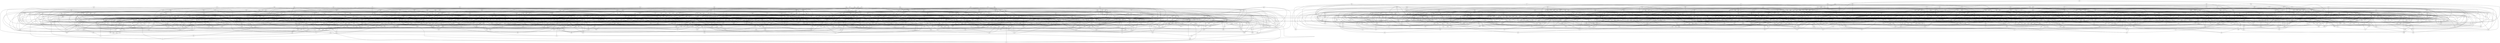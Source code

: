strict graph { 
  qbx -- vzd
  jrc -- qbx
  jzl -- qbx
  qbx -- vll
  jhk -- scv
  jhk -- xkp
  jhk -- mjn
  jgm -- tqb
  qjn -- tqb
  gff -- pmg
  fcn -- gff
  gff -- jpd
  gff -- qgc
  npq -- xgz
  npq -- sfv
  lhf -- npq
  szs -- vxs
  nzk -- thm
  bgr -- nzk
  hnp -- nzk
  bgt -- nzk
  ddl -- jpx
  ddl -- pjc
  fzj -- xvb
  thm -- xvb
  qfr -- xvb
  rfd -- xvb
  bbn -- fjq
  bbn -- kld
  bbn -- gmm
  bbn -- gjc
  qdt -- szn
  jzt -- tpl
  ncg -- tpl
  hrz -- jhb
  hrz -- ttm
  hrz -- mms
  hrz -- xpv
  jzg -- xxr
  vpd -- vqg
  skm -- vpd
  jrm -- vpd
  jbh -- nbn
  fkc -- nbn
  nbn -- vtc
  cxr -- hld
  nqr -- zdg
  phj -- zdg
  ldr -- snq
  ldr -- njr
  jvp -- ldr
  dcd -- ldr
  jrb -- ttf
  jch -- ttf
  ldt -- scq
  bgt -- ldt
  qhz -- zsv
  hrt -- pls
  lzj -- pls
  jzg -- pls
  dzp -- xbm
  srb -- xvv
  rnf -- srb
  mpg -- srb
  kxz -- srb
  pzm -- qvs
  qvs -- sth
  bxn -- jss
  ltp -- xft
  mkq -- xft
  jqs -- xft
  fds -- xft
  phh -- rgl
  phh -- vjp
  bpx -- phh
  hsz -- qxj
  hsz -- pht
  hsz -- nmc
  hsz -- ttn
  mqn -- xrs
  bqg -- mqn
  ddz -- mqn
  mqn -- vdn
  lzn -- xvv
  xcb -- xvv
  jfj -- pvl
  pfk -- skr
  skr -- zdg
  skr -- xff
  frd -- nlb
  nlb -- tvb
  nlb -- qmk
  nlb -- sfp
  bff -- sxz
  sxz -- xpx
  sxz -- vjp
  qkv -- sxz
  fbv -- tkz
  fct -- tkz
  tkz -- xhn
  fxj -- tkz
  nlc -- rmt
  dcs -- nlc
  nlc -- vbt
  bkq -- ttl
  psx -- ttl
  jdz -- rtr
  cpq -- jdz
  jdz -- rjk
  jdz -- qhf
  prr -- rkc
  msr -- rkc
  rkc -- zpg
  vqk -- xpd
  jhg -- rbt
  fgb -- txx
  qtr -- tqv
  fjq -- mfz
  bjj -- fjq
  fjq -- pkm
  lxx -- zxl
  lxx -- skr
  lxx -- mrb
  cch -- lxx
  kfz -- nrg
  nrg -- xmf
  dxn -- qgm
  jzt -- qgm
  qgm -- rrg
  thk -- xcr
  sqn -- thk
  thk -- ttm
  mbs -- thk
  hvk -- zfp
  bgr -- phz
  mmm -- phz
  hdp -- phz
  phz -- vnn
  jtt -- xvt
  jtt -- nln
  blq -- dqr
  blq -- nxv
  blq -- slg
  blq -- ckf
  mdn -- vxs
  brq -- mdn
  mdn -- qpb
  phz -- zmp
  lfr -- zmp
  ghv -- zmp
  cmf -- zmp
  zcm -- zmp
  ncr -- zmp
  mzb -- zmp
  qtr -- tzx
  fjh -- zbt
  fjh -- xxr
  fjh -- xpd
  fjh -- zkg
  fjh -- qxm
  rjn -- zkl
  rjn -- vth
  mhl -- rjn
  jrn -- xgz
  ckf -- jrn
  ckk -- llj
  llj -- shz
  llj -- ztr
  bmp -- dcs
  ddx -- dtf
  dtf -- ggm
  czv -- dtf
  dtf -- qck
  lmt -- ncn
  cnd -- ncn
  drq -- ncn
  ncn -- sqs
  dqp -- ncn
  thn -- zln
  fbv -- thn
  hmz -- thn
  thn -- vqc
  cbx -- jcl
  cbx -- vlz
  cbx -- xff
  cbx -- dgc
  bsv -- dtx
  dtx -- pzf
  ftn -- mvh
  ccj -- mvh
  mvh -- tqx
  dxj -- tdk
  jzg -- tdk
  nql -- qpm
  glq -- nql
  nql -- sdl
  dzp -- nql
  fgb -- jjp
  jjp -- zbj
  bhz -- jjp
  jjp -- kjn
  gdx -- gvk
  gdx -- hdp
  drq -- zvm
  drq -- jbt
  drq -- sxt
  drq -- tlg
  cdt -- njr
  cdt -- nxv
  jpr -- lgn
  jkc -- jpr
  fkv -- jpr
  tvj -- vrx
  cbq -- tvj
  fxj -- tvj
  lbx -- tvj
  nvt -- tvj
  drj -- nqr
  drj -- gqf
  drj -- tqs
  drj -- ngx
  cdv -- drj
  cht -- vfq
  cht -- zgd
  tvl -- zsq
  dps -- zsq
  zsq -- zxz
  gxm -- kfn
  bkj -- gxm
  bql -- gxm
  gxm -- kfm
  kjb -- rlm
  kjb -- slp
  jzl -- qbz
  vrr -- xph
  vrr -- xrj
  svz -- vrr
  mnt -- vrr
  bqn -- jlq
  jlq -- tbn
  vnv -- xqf
  bms -- vnv
  krc -- vnv
  tzx -- vnv
  kfr -- kvj
  fbl -- kfr
  kfr -- vkp
  bvc -- kfr
  cxb -- kvj
  cxb -- mrm
  cxb -- zln
  cxb -- fnz
  mfz -- mmm
  czb -- jqs
  czb -- lbx
  czb -- vxs
  dvs -- xmf
  bvc -- xmf
  tzj -- xmf
  kgh -- tbn
  kgh -- vxl
  bmk -- kgh
  bqn -- fmm
  fmm -- knp
  ktf -- nmf
  ktf -- vbs
  ktf -- rql
  kbb -- ktf
  dhc -- xls
  nmf -- tks
  tkf -- tks
  kfj -- tks
  qvs -- tks
  hjx -- mcv
  bdm -- mcv
  mcv -- qbr
  bsm -- xsj
  fll -- txk
  jbc -- txk
  cck -- lxf
  cck -- jtt
  cck -- dcg
  cck -- xlc
  cck -- ppc
  dps -- lzh
  tfg -- zjc
  nkq -- qjp
  qjp -- xtj
  btg -- qjp
  gqv -- qjp
  hlr -- qjp
  ktk -- qjp
  ftn -- pkm
  csh -- vkp
  qvz -- vkp
  pkk -- vkp
  ssr -- vkp
  vkp -- vqk
  bph -- slg
  hgj -- rqp
  hgj -- mvt
  cmj -- htv
  htv -- xrp
  bxn -- htv
  glp -- htv
  hnp -- vln
  sfm -- vln
  grr -- slp
  grr -- nnr
  grr -- vbh
  grr -- lnz
  grr -- zgx
  mjg -- mqf
  ddl -- hlr
  qtq -- sls
  ndh -- sls
  dpf -- nrj
  nrj -- qpm
  gnm -- hjx
  drl -- gnm
  jkh -- sbl
  dfd -- dxg
  dxg -- zqj
  dxg -- tqd
  crg -- dxg
  brd -- zkv
  xrs -- zkv
  mnq -- zkv
  jrn -- zkv
  mkz -- pzf
  pzf -- rqp
  nnz -- zvs
  nnz -- zst
  nnz -- sgl
  nnz -- zhr
  bsm -- nnz
  prd -- qhf
  jrt -- qhf
  qhf -- zzz
  dxm -- gxl
  dxm -- qbr
  fpd -- tgc
  nbs -- tgc
  cst -- stl
  qbz -- stl
  ptt -- stl
  pzm -- xlc
  cls -- zxv
  crf -- ftp
  crf -- ztp
  crf -- qml
  crf -- nxq
  crf -- rnl
  mgq -- tlc
  mgq -- vlh
  jjg -- mgq
  mgq -- vln
  mgq -- vtc
  gqn -- zbr
  gqn -- ttc
  gqn -- zdg
  gqn -- xln
  mkx -- ppk
  gdc -- ppk
  bdh -- ppk
  mvt -- qgc
  qgc -- rkd
  qgc -- thh
  hfl -- mhl
  fbc -- mhl
  bmf -- ttc
  qhx -- rvb
  qhx -- qkv
  fgx -- qhx
  jmq -- xqf
  dfb -- jkc
  dfb -- ttj
  dfb -- xtq
  hhv -- qdl
  hhv -- kkv
  gfn -- hhv
  lzh -- sbz
  drt -- sbz
  sbz -- spl
  kjn -- sbz
  sbz -- vqg
  bnd -- msc
  cdv -- ndh
  cdv -- zkg
  phm -- zmn
  kbg -- zmn
  xjj -- zmn
  fbl -- slh
  qdr -- tbq
  tbq -- tzx
  rhx -- tbq
  fdj -- tbg
  tbg -- vtc
  gdz -- rpx
  gdz -- vkb
  gdz -- jhs
  gdz -- lbq
  flk -- tks
  flk -- fps
  bmp -- njg
  lzj -- msn
  dpj -- sxh
  sxh -- zzj
  lnk -- sxh
  qfl -- sxh
  srf -- xnq
  fdb -- jrb
  fdb -- jrr
  fdb -- gmv
  fdb -- kfh
  nzz -- rsp
  gcx -- xjj
  dqx -- gcx
  gcx -- knt
  dhc -- mdp
  mdp -- ptf
  mdp -- xzc
  frk -- mdp
  qck -- tlc
  tlc -- vmr
  skm -- xqz
  dpd -- xqz
  fts -- phg
  phg -- tpv
  fjt -- phg
  mxf -- phg
  ftz -- sbm
  ftz -- gbt
  ftz -- qzx
  cch -- sjg
  bmf -- cch
  cch -- hjx
  drl -- qrv
  hcm -- qqc
  hcm -- jrm
  bbf -- sst
  lmm -- pcj
  lmm -- mhq
  bff -- rhk
  msp -- rhk
  nsx -- rhk
  dvl -- rhk
  lsn -- rhk
  mnb -- ptt
  gpv -- hpf
  gpv -- hmz
  ktn -- vqk
  ktn -- nqj
  kkj -- ktn
  fhn -- nfc
  lhq -- rbh
  cbl -- rbh
  rbh -- zlr
  mtl -- rbh
  kgc -- tzd
  drl -- rts
  rts -- vvc
  hdx -- rts
  cnx -- rts
  bkh -- cvb
  bkh -- mvn
  bkh -- tmm
  bkh -- mrb
  bkh -- vsh
  bkh -- krs
  fqv -- kkv
  dps -- vhp
  djf -- vhp
  snn -- vhp
  crv -- vhp
  kfl -- vhp
  frg -- nnj
  frg -- gfn
  rbt -- ssr
  lxc -- ssr
  phj -- ssr
  mdp -- rjq
  nxl -- rjq
  czt -- rjq
  rjq -- xvt
  cfp -- ngt
  ngt -- qml
  jmb -- jpm
  jpm -- rtm
  jpm -- sbh
  jpm -- knt
  dqx -- zfp
  dsc -- lgl
  hgj -- lgl
  nff -- qkr
  brq -- nff
  nff -- phl
  nff -- pfz
  dhl -- fkc
  msc -- xpv
  xpv -- zjc
  cqp -- jjr
  jjr -- spn
  jjr -- nsp
  jjr -- zdx
  flv -- jjr
  ltv -- sjc
  hxm -- ltv
  ltv -- mpz
  ltv -- rsp
  flb -- tgb
  knt -- tgb
  hmc -- tgb
  jzm -- szm
  ccl -- jzm
  sgs -- zbz
  bzn -- zbz
  fnz -- jnz
  fnz -- gmq
  cdt -- fnz
  flv -- kkz
  flv -- xss
  jzc -- pff
  jzc -- pdh
  jzc -- nkz
  jzc -- snl
  gqv -- jzc
  dpr -- mvf
  brv -- mvf
  flh -- mvf
  mkt -- mvf
  mvf -- mvn
  flj -- hmr
  flj -- pnk
  flj -- phb
  hvs -- mhm
  gqm -- hvs
  nnl -- zbt
  hzk -- zhf
  ksl -- zhf
  rgv -- vrq
  csm -- rgv
  qxq -- rgv
  gbs -- rgv
  rgv -- zds
  flv -- qmk
  qmk -- szl
  mfr -- qmk
  fvm -- qxt
  qxt -- rct
  fvl -- qxt
  qxt -- sfm
  lvz -- tsc
  szn -- tsc
  pkt -- xfh
  qtr -- zml
  kdc -- zml
  dmm -- zml
  mqf -- zml
  kgl -- mpj
  kgl -- xgl
  dbm -- kgl
  nmd -- tkc
  fvj -- tkc
  dkc -- pbc
  btt -- pbc
  pbc -- vhl
  fvr -- pkh
  fvr -- sls
  fvr -- hxz
  hdn -- jmp
  jmp -- qpb
  jmp -- tll
  jmp -- qsv
  mfl -- tzr
  ppk -- tzr
  hhb -- hrt
  hhb -- nmf
  hhb -- kjn
  hhb -- sgd
  ghv -- mrr
  jhn -- zlr
  rlc -- zlr
  bfl -- mms
  mms -- pkf
  qmh -- xss
  mjn -- xss
  gpt -- vkb
  cjx -- gpt
  jbc -- kcq
  flh -- kcq
  qkv -- sbm
  dtp -- mrx
  dtp -- jhg
  dtp -- qhk
  dtp -- sxc
  rdb -- xzf
  lkq -- pnr
  cmd -- pnr
  jcx -- pnr
  gvh -- pnr
  mrt -- xdn
  hlr -- lnc
  lnc -- mnb
  lnc -- zsl
  blq -- hkj
  hkj -- qfr
  fqd -- hkj
  lsc -- mrx
  shz -- zgd
  rll -- shz
  shz -- vnn
  xmh -- xrt
  gdk -- xmh
  sbm -- xmh
  kgl -- xmh
  chn -- xmh
  ddz -- rdp
  nvt -- rdp
  kgk -- rdp
  rdp -- tpp
  msp -- rtv
  flj -- rtv
  fjh -- rtv
  pzb -- rtv
  khc -- mrr
  khc -- rvb
  khc -- mfb
  bcd -- ttp
  bcd -- jrl
  bcd -- mkz
  bcd -- lqz
  cmj -- zjj
  cmj -- vbs
  qhp -- xqq
  sjc -- ztr
  pkf -- tdq
  hpc -- xbm
  hpc -- rgj
  nkq -- nxk
  fhn -- nxk
  dqc -- nxk
  ltx -- nxk
  nxk -- rpx
  krx -- sht
  rvt -- sht
  jrr -- sht
  lvz -- sht
  ppf -- pxm
  ppf -- tbg
  fvj -- ppf
  kss -- ppf
  ftd -- mmd
  ndk -- txz
  dgt -- ndk
  ndk -- sjs
  glp -- ttv
  glp -- hrt
  ghr -- glp
  vbd -- xhn
  bbb -- xhn
  vjj -- xhn
  khf -- kzc
  fdj -- kzc
  bvm -- kzc
  gbt -- kzc
  gpb -- lcd
  gpb -- thh
  gpb -- sxf
  ndp -- xnn
  ndp -- szs
  ndp -- ptt
  qds -- tln
  qds -- qtz
  qds -- trg
  qds -- rrg
  jrt -- jzh
  jzh -- msn
  bxn -- jzh
  jzh -- zts
  rqm -- xzb
  rkd -- xzb
  tqx -- xzb
  jnx -- xzb
  lvt -- qcg
  bbf -- lvt
  jcx -- lvt
  lvt -- mnb
  ccj -- xpx
  fzj -- xpx
  nlg -- qch
  kxn -- nlg
  nlg -- thq
  bnc -- nlg
  hkk -- tjv
  kkm -- tjv
  tjv -- vds
  lvs -- tjv
  hsn -- vrl
  sgs -- vrl
  bmx -- qhg
  bmx -- ptz
  hjv -- mrt
  dqp -- gkh
  dqp -- lqt
  qkt -- xsk
  qkt -- xtj
  jbh -- qkt
  qkt -- zsm
  qkt -- xvv
  hcm -- pbq
  pbq -- xkp
  pbq -- zrg
  pbq -- pfk
  dch -- plm
  plm -- zxl
  mrx -- plm
  bdm -- lsc
  bdm -- zbt
  cjq -- rkm
  mfr -- ndh
  fzt -- ndh
  gpd -- ndh
  pkt -- zhk
  bsc -- zhk
  blh -- zln
  lkg -- nvb
  lkg -- sbh
  fzt -- lkg
  jpr -- lkg
  nxl -- rnz
  hsj -- nxl
  nxl -- tfm
  qbv -- vhl
  qbv -- zdt
  mfl -- mxg
  fds -- sdl
  sdl -- vdn
  dqv -- sdl
  lfs -- qlg
  lfs -- vkb
  lfs -- pvl
  prb -- sxt
  nrx -- prb
  jbd -- xtc
  lmm -- xtc
  czz -- kdx
  qlb -- xnn
  qlb -- zxv
  qlb -- vbt
  jgg -- qlb
  ppg -- zgc
  krs -- ppg
  ppg -- zbt
  bzp -- zgg
  bzp -- crd
  bzp -- ptn
  bzp -- qbx
  pkt -- xhx
  gfm -- xhx
  vbb -- xhx
  rsq -- xhx
  phj -- zbj
  kzl -- zbj
  pfk -- zbj
  pmh -- zbj
  plm -- zbj
  qck -- zhr
  cmd -- gmp
  kxt -- pzm
  ghj -- hhx
  bqn -- cvt
  gdd -- pcj
  gdd -- kpx
  gdd -- kxh
  ddz -- tsx
  bfj -- tsx
  kvj -- tsx
  lmt -- tsx
  krs -- tbk
  ggs -- hjv
  ggs -- spn
  ggs -- ltz
  ggs -- sth
  pzs -- xrr
  qvz -- xrr
  qhp -- xrr
  dcj -- xrr
  krc -- snc
  pxm -- vbt
  pxm -- xlx
  hsn -- tts
  hsn -- nvj
  nvj -- tks
  mgg -- tnq
  tnq -- xpp
  nxl -- tnq
  dxk -- gxl
  bsm -- hdl
  hdl -- pzp
  hdl -- ltx
  hdl -- nnr
  tfm -- xkm
  bbc -- xkm
  phb -- xkm
  pzb -- xkm
  gcx -- hkk
  gfm -- hkk
  bxm -- hkk
  cbx -- hkk
  dxn -- hkk
  fbr -- njr
  cxr -- jxk
  jxk -- ktz
  jxk -- nrc
  dkp -- jxk
  hht -- jxk
  jxk -- kfz
  jrl -- nlr
  jrl -- rpx
  bkq -- jrl
  btg -- jrl
  kjd -- kjv
  kjv -- pls
  flk -- kjv
  hsb -- kjv
  bjj -- xrs
  bjj -- vnn
  bjj -- gsr
  mrt -- tfr
  cbq -- npm
  bsv -- gjf
  gjf -- qvn
  gjf -- zhx
  gjf -- vjj
  kjn -- tzr
  gqm -- vlx
  fbc -- gqm
  fxt -- vhl
  ssl -- vbs
  lts -- ssl
  ssl -- xls
  ssl -- zdg
  qck -- xsl
  slh -- xsl
  dlq -- jbd
  dlq -- qnn
  dlq -- vbn
  btk -- dlq
  qxr -- xnq
  gcx -- qxr
  qxr -- xdn
  qxr -- svd
  hhm -- hjk
  hjk -- tvb
  sdf -- xrp
  xcr -- xrp
  jxt -- xrp
  pbv -- xvg
  sgs -- xvg
  vnf -- xvg
  ttr -- xvg
  phj -- xvg
  fgj -- qjb
  fgj -- kbb
  fgj -- ktn
  fgj -- zjc
  gnn -- vzd
  gnn -- tnt
  gnn -- qbz
  fcl -- pdt
  pdt -- tnt
  mfz -- pdt
  dgs -- pdt
  pdt -- ztq
  bzz -- pdt
  jgx -- pdt
  kfx -- psx
  gkl -- rxg
  jbd -- rxg
  dqx -- rxg
  cqq -- lmm
  cqq -- xff
  cqq -- lvs
  chs -- qnn
  qnn -- zgc
  qnr -- zts
  hvk -- zts
  zdp -- zts
  kzs -- plv
  kfx -- plv
  plv -- qmf
  plv -- qvn
  plv -- xgl
  plv -- sbl
  brz -- hkb
  hkb -- xbm
  hkb -- qsv
  kvf -- nmd
  htr -- nmd
  fzj -- nmd
  mdk -- rpp
  kmf -- rpp
  mmd -- rpp
  bfj -- rpp
  ngs -- vml
  fqv -- vml
  kph -- vml
  hls -- plj
  hls -- rrc
  ddx -- tqx
  qdt -- vnp
  mqf -- vnp
  knp -- vnp
  mln -- ztr
  jzg -- xtb
  dkh -- gcz
  dcg -- dkh
  nqj -- sdn
  prr -- sdn
  jzm -- pmp
  pmp -- txz
  fhn -- pmp
  dtf -- pmp
  pmp -- sxf
  pmp -- scq
  fzj -- kmm
  kmm -- zhx
  dvs -- kmm
  fnt -- nzh
  ldr -- ncd
  khf -- ncd
  fqd -- ncd
  ncd -- qlg
  ncd -- nvt
  cmb -- qvx
  qvx -- vbd
  pll -- qvx
  grz -- qvx
  jhs -- qvx
  ntj -- qvx
  cxr -- lzn
  jgt -- lzn
  pht -- qkv
  bzv -- pht
  frk -- zqd
  sgs -- zqd
  xjj -- zqd
  gdd -- zqd
  gpq -- ngd
  ghd -- ngd
  ngd -- zmx
  ndk -- ngd
  gbs -- ltz
  gbs -- tfg
  gbs -- phc
  gbs -- tvl
  shc -- zfs
  mhq -- zfs
  ptz -- zfs
  hrs -- zfs
  kxt -- zfs
  dbh -- qmn
  klt -- qmn
  qmn -- tvz
  gmv -- sdn
  gcz -- gmv
  bxc -- rxz
  bxc -- nrl
  bxc -- qbk
  bxc -- nvj
  dlf -- jjg
  bjc -- gpr
  gpr -- zst
  bbb -- rqf
  jpn -- zxz
  psx -- rqz
  rqz -- vkb
  rqz -- sst
  qcl -- rqz
  lrh -- rqz
  hnn -- ltx
  fjs -- ltx
  jpd -- ltx
  lhl -- vqc
  ddx -- lhl
  gvk -- lhl
  lhl -- nlc
  xcb -- znd
  hmh -- qhr
  qbk -- qdt
  hmh -- qbk
  glp -- qbk
  lsc -- qbk
  bhl -- rqp
  bhl -- kdx
  bhl -- fzx
  rlk -- zmk
  jfj -- zmk
  msr -- mxl
  lxc -- msr
  hns -- msr
  msr -- nnl
  dgc -- mtl
  mtl -- xqf
  fzr -- qxq
  fzr -- xdg
  fzr -- lxf
  blv -- ccn
  ccn -- fhs
  ccn -- hht
  hnz -- xth
  kph -- xth
  mbj -- xth
  mvb -- xth
  lvz -- xsx
  bjs -- tqv
  bjs -- xfh
  bjs -- vmx
  bjs -- qkk
  grf -- qmf
  cnd -- grf
  fct -- grf
  bxg -- zdp
  mbg -- zdp
  ltz -- zdp
  mhm -- vtc
  gjc -- rnf
  fkt -- vln
  fkt -- sdx
  fkt -- nvt
  fkt -- qvx
  ncg -- pzb
  fjg -- jvj
  jvj -- tvb
  bpv -- dch
  bpv -- prd
  bpv -- xkp
  bpv -- kfj
  bpv -- qgz
  rvj -- vhr
  rvj -- znd
  fbl -- rvj
  rvj -- tcf
  kfh -- sth
  sth -- ttr
  cbn -- ccg
  ccg -- npm
  ccg -- zxv
  trd -- xsl
  qmf -- trd
  pvl -- trd
  jkh -- trd
  qxj -- vlx
  pzf -- qxj
  pkm -- qxj
  bgj -- zxj
  rjk -- zxj
  fmm -- zxj
  ksl -- zxj
  rnz -- vgn
  jzk -- rnz
  rnz -- szl
  bhz -- tbn
  bhz -- fvz
  bhz -- qcf
  ghr -- ltz
  ghr -- jtf
  dvz -- ghr
  fvm -- rkd
  msk -- pkf
  mnl -- msk
  cnn -- msk
  qch -- trg
  qmf -- zvm
  xqd -- zvm
  tkc -- zsm
  vjp -- zsm
  qpb -- zsm
  hjk -- nxq
  mjn -- nxq
  nxq -- xss
  jzk -- nxq
  tpg -- zbk
  dcd -- khf
  dcd -- pht
  dcd -- tnt
  gdv -- hmc
  hmc -- qln
  hmc -- tsp
  hmc -- qqc
  hfc -- qdr
  crd -- zjx
  klm -- zjx
  crx -- gtt
  crx -- xzb
  crx -- rrc
  qnj -- vth
  tbl -- ttf
  lsc -- tbl
  gtc -- tbl
  flk -- tbl
  bgj -- fll
  bph -- nxv
  cnd -- nxv
  czz -- hht
  jch -- mnl
  qtq -- tln
  qtq -- xls
  jjg -- nmc
  nmc -- plj
  fft -- gjg
  fft -- mtx
  crx -- fft
  fft -- xrj
  fft -- gbl
  fft -- vdx
  fft -- gpr
  khc -- xxg
  qzx -- xxg
  dbm -- xxg
  tvn -- xxg
  crv -- thd
  thd -- zbr
  rtm -- thd
  lnc -- ttn
  cmf -- ttn
  rsp -- ttn
  vdz -- zsg
  rxg -- zsg
  jss -- zsg
  bmx -- zsg
  lqs -- zsg
  bqn -- zsg
  dpr -- rqr
  jcl -- rqr
  pls -- rqr
  rqr -- vmx
  ghf -- mjx
  ghf -- jtf
  ghf -- zbk
  pdh -- xfj
  pdh -- qpb
  pdh -- sbm
  hpf -- kgd
  blh -- hpf
  hpf -- mnb
  lfn -- nsb
  nsb -- zzz
  nsb -- zhm
  tfj -- tlz
  cjc -- ffr
  cjc -- zhm
  cjc -- xhj
  cjc -- xjs
  cjc -- fkl
  fxt -- mjz
  mjz -- mrb
  jkf -- mjz
  mjz -- nqt
  fhs -- sdx
  fhs -- lnl
  fts -- zhx
  pcj -- xqq
  mjx -- xqq
  bhr -- vzj
  bsm -- vzj
  dff -- vzj
  lld -- slh
  lld -- mmm
  bmx -- cgl
  cgl -- sls
  cgl -- fjh
  cgl -- pxg
  bjc -- lqb
  bck -- lqb
  dcf -- lqb
  kfz -- lqb
  dgk -- ksh
  ksh -- lqt
  hgk -- ttl
  brd -- hgk
  hgk -- rgl
  bkq -- hgk
  htr -- vzd
  htr -- znd
  hvk -- ltr
  ltr -- mtl
  djk -- ltr
  lvs -- zjc
  mxf -- vzd
  mfg -- tpv
  qbq -- tpv
  cjx -- qzx
  qzx -- tpv
  nhz -- rrg
  bdb -- tzj
  bdb -- gvp
  bdb -- jpx
  bdb -- xqr
  nrc -- nsk
  nsk -- nvt
  nlr -- nsk
  jrt -- shc
  hnt -- jrt
  dln -- pvc
  dln -- tln
  dln -- zlv
  hgm -- xnp
  hgm -- jzl
  hgm -- svb
  dmz -- mnq
  cdk -- dmz
  gfr -- gzt
  gzt -- zjf
  bvs -- gzt
  bgj -- lqd
  gkl -- lqd
  lqd -- mtt
  hng -- lqd
  hdx -- zdt
  ckr -- hdx
  pzs -- vxl
  pzs -- vpd
  jxt -- pzs
  sks -- tqb
  sks -- vbh
  chf -- sks
  rbt -- vkg
  rbt -- sjg
  sfv -- tll
  nsk -- tll
  skm -- txt
  txt -- xzc
  dvz -- txt
  mjx -- txt
  ccl -- fdj
  hnp -- qsp
  qsp -- vzd
  qsp -- sxt
  xtb -- zqf
  vnf -- zqf
  zlr -- zqf
  mkm -- zqf
  dcg -- zqf
  lnk -- lpn
  lnk -- zbk
  bnm -- gnn
  bnm -- jnr
  bnm -- xgt
  bnm -- xsk
  bnm -- phh
  pmd -- zgg
  hct -- zgg
  dxx -- mmm
  dsc -- rmt
  dsc -- xnp
  hhz -- sdn
  hhz -- srf
  hhz -- jss
  hhz -- nvb
  fmh -- jhf
  fmh -- glz
  fmh -- hls
  bfj -- fmh
  fll -- zzz
  txk -- zzz
  zjc -- zzz
  zxl -- zzz
  cll -- szd
  cll -- nxv
  cll -- zvd
  jhb -- kfh
  vgn -- zkz
  hcq -- sjg
  hcq -- jhb
  gnm -- hcq
  ctp -- hcq
  hcq -- xtc
  ftd -- zrq
  ttp -- zrq
  qhz -- zrq
  qdk -- sxc
  glz -- rqf
  prb -- rqf
  qxq -- tmq
  qbp -- qxq
  jqr -- vhr
  tfv -- vhr
  vhr -- xqj
  fgb -- fkv
  jdl -- xvj
  nxh -- xvj
  hbh -- xvj
  llj -- xvj
  lhb -- xmr
  lhb -- tmq
  lhb -- ncf
  lfn -- lhb
  lhq -- sth
  lhq -- qjb
  glx -- zsq
  ghf -- glx
  glx -- hhm
  hbh -- ztr
  qkk -- szn
  cmb -- gbl
  jgg -- sxf
  jgg -- jhf
  fzx -- jgg
  bbf -- dqm
  dqm -- tzq
  dqm -- pll
  dqm -- skg
  dqm -- npq
  bvs -- qln
  hcb -- ncf
  ncf -- xpv
  ncf -- nsp
  ncf -- txx
  thq -- xjm
  npc -- xjm
  ggv -- xjm
  trf -- xjm
  mrj -- xjj
  mrj -- qfl
  czt -- mrj
  mrj -- thd
  dqp -- qpg
  qpg -- zvd
  fvj -- qpg
  qpg -- szm
  dbh -- qpg
  htm -- tvb
  klz -- zhx
  klz -- npm
  klz -- thr
  djk -- vkg
  pmh -- vkg
  ctl -- xhn
  ctl -- dcf
  gnx -- zmt
  zkg -- zmt
  dvz -- zmt
  dbb -- zmt
  bhd -- vds
  bhd -- bnn
  bhd -- ztp
  bhd -- xls
  mkz -- vdn
  dln -- xmc
  kkz -- xmc
  pqc -- xmc
  thq -- xmc
  xkp -- xmc
  kph -- tfp
  fcx -- tfp
  bnn -- tfp
  dcj -- tqt
  dcj -- lmm
  bfp -- zdx
  bfp -- kkj
  bfp -- kkz
  jpn -- txx
  brd -- zjm
  klz -- zjm
  kgk -- zjm
  jcb -- phl
  bll -- jcb
  jcb -- ttn
  jcb -- xcb
  cbr -- psz
  psz -- zlv
  cvb -- psz
  rlc -- zhm
  qhr -- rlc
  ljx -- qgc
  ljx -- xzp
  ljx -- pff
  ckf -- ljx
  sfv -- vlx
  hbh -- nrx
  bgt -- qsv
  tdb -- xmj
  xlx -- xmj
  fjg -- vmx
  mdn -- vqv
  nhm -- vqv
  gfp -- vqv
  qpm -- vqv
  bsc -- xvt
  fcx -- xvt
  kxh -- xvt
  nqr -- tbn
  mkm -- mrx
  hzk -- mkm
  mkm -- nmf
  fqd -- lqz
  bkj -- ncg
  bkj -- zdt
  kgd -- xgz
  hqr -- xsp
  hgj -- hqr
  hqr -- scq
  gvp -- hqr
  jrc -- prq
  hkj -- prq
  kdx -- prq
  jzc -- prq
  mvb -- qvh
  phb -- qvh
  jbd -- qvh
  bnn -- shc
  bnn -- ckr
  bnn -- szx
  xpd -- zjc
  czt -- xkp
  qml -- tbk
  vbd -- zsv
  bbc -- hzk
  bbc -- ksp
  bbc -- jrm
  gbl -- rqn
  ncz -- rqn
  rqn -- txq
  kjb -- rqn
  gdc -- tdq
  gdc -- qbv
  btt -- gbv
  gbv -- jtf
  bnd -- gbv
  gbv -- mvb
  gbv -- nhz
  vkc -- zqm
  dxm -- vkc
  bmk -- vkc
  ngs -- vkc
  ptt -- sjs
  njg -- sjs
  pjx -- sjs
  nzz -- sst
  brz -- nzz
  mhm -- ppr
  ppr -- zsv
  hdp -- jgt
  bnc -- cvt
  ctb -- kll
  bhl -- ctb
  ctb -- dmb
  ctb -- dlf
  lpn -- qdk
  dcs -- nms
  dff -- nms
  nms -- sdj
  fhs -- nkz
  kgd -- nkz
  cnn -- szx
  qhp -- szx
  szx -- tmm
  dss -- ztp
  dss -- ttm
  dss -- hvk
  czm -- fxm
  czm -- hsb
  czm -- xvt
  czm -- zrx
  czm -- hns
  drt -- qhr
  csm -- drt
  fvl -- hhx
  fvl -- xvv
  fvl -- zjr
  fnt -- fvl
  fvl -- knr
  kjd -- zkz
  fqv -- kjd
  kjd -- pkt
  cfp -- kjd
  plj -- tkx
  ggt -- gzb
  dpf -- gzb
  gzb -- sxf
  dbh -- gzb
  msc -- rjk
  qkk -- rjk
  rjk -- rvt
  jnr -- ztb
  ghj -- jnr
  dpr -- pqg
  fjg -- pqg
  hcm -- lhj
  hjv -- lhj
  lhj -- vds
  lhj -- qxm
  lhj -- xnq
  lhj -- vkc
  lqp -- tcz
  lqp -- xkm
  dln -- lqp
  lqp -- qdk
  lqp -- zbz
  lqp -- qmh
  gfp -- zvs
  sfm -- zvs
  fxj -- rbj
  dkh -- gfm
  gfm -- kfl
  kkm -- tfg
  kkm -- sdf
  cnh -- thr
  cnh -- htr
  cnh -- fjs
  cnh -- fjt
  dzr -- tpc
  tpc -- zmp
  tpc -- ttn
  fbr -- tpc
  tpc -- tzd
  dsz -- ssf
  dhc -- dsz
  qhx -- rck
  hxm -- rck
  hbr -- rck
  kbr -- rck
  bqp -- qkc
  bqp -- spc
  bqp -- tkx
  dxx -- gjg
  gjg -- qcl
  jgt -- lnl
  lnl -- mpz
  lnl -- rfd
  fxj -- lxj
  lxj -- vsg
  lxj -- phz
  ktz -- mlj
  gjf -- mlj
  kdp -- mlj
  lbg -- nqj
  lbg -- mrj
  lbg -- xpd
  frk -- lbg
  dlf -- xlt
  gfq -- xlt
  cll -- xlt
  qjp -- xlt
  kxp -- mkq
  mkq -- rnf
  ntj -- xtj
  plg -- tkc
  pcn -- plg
  gzk -- plg
  plg -- sdx
  lvz -- tjs
  dln -- tjs
  kgh -- tjs
  tjs -- vdf
  pkh -- xmr
  pkh -- pxd
  mhl -- mvx
  gpv -- mvx
  bcd -- mvx
  mvx -- rpl
  bjj -- mzg
  mzg -- qvn
  mzg -- rkd
  mzg -- sbl
  mzg -- xkj
  cbq -- mzg
  kss -- pll
  bpx -- kss
  kss -- phz
  kss -- ngh
  jkf -- ptf
  lqc -- ptf
  lvs -- ptf
  fmm -- jns
  jns -- knp
  ffd -- nkq
  ffd -- xsp
  ffd -- gfq
  gdx -- kdp
  jpn -- nnj
  dpd -- jlz
  hxs -- jlz
  jlz -- tbn
  fvm -- mfb
  qcf -- xjl
  pmh -- qcf
  qcf -- qjb
  kld -- lld
  jbt -- kld
  kld -- stl
  krt -- vdz
  fjg -- krt
  krt -- xtq
  krt -- txl
  ldm -- phm
  ddk -- lfn
  clv -- ddk
  ddk -- kfn
  ddk -- tpg
  gbt -- vlh
  gpr -- vlh
  szm -- vlh
  chv -- vlh
  rqm -- vlh
  vlh -- znj
  bff -- mrm
  bff -- thh
  bff -- fbc
  dxn -- sds
  dxn -- htm
  kcq -- ttm
  pfz -- zjx
  crd -- pfz
  gmm -- pfz
  vnn -- xgz
  sxf -- xsj
  xkb -- zrx
  trg -- xkb
  bgd -- fkk
  fkk -- kkv
  fkk -- nsp
  fmm -- sfp
  nhf -- sfp
  qjn -- sbl
  mdm -- xgt
  fmn -- xgt
  hkq -- hsn
  hkq -- pqc
  hkq -- kfl
  nxh -- zqj
  bgj -- qng
  tts -- zfp
  tts -- vkg
  pfk -- tts
  ckk -- mns
  ckk -- rct
  ckk -- jhf
  bkq -- jzs
  jzs -- tzd
  jzs -- svb
  jzs -- xcp
  mvt -- nbs
  jgm -- nbs
  rmf -- zjr
  rmf -- zcm
  lgl -- rmf
  rmf -- sbl
  rmf -- vqv
  vdf -- zkz
  jmq -- vdf
  dzj -- mvn
  bnc -- mvn
  mvn -- zxz
  mnk -- pkf
  mnk -- snc
  kdc -- mnk
  gsr -- ltp
  ltp -- ngh
  ltp -- qrj
  lld -- ltp
  ltp -- tnh
  ltp -- zvd
  gjv -- vlx
  gjv -- vng
  cst -- gjv
  gjv -- vrt
  jxr -- mdk
  mdk -- pxm
  btk -- zkz
  btk -- sls
  mkt -- tgz
  hgs -- tgz
  tgz -- zzz
  glb -- tgz
  njg -- sfk
  rlm -- sfk
  bhr -- vsg
  nxh -- vsg
  kxz -- ztq
  btg -- kxz
  mln -- qpb
  llt -- rbj
  llt -- xzp
  llt -- njg
  dqr -- llt
  ktk -- nlc
  bsv -- ktk
  cxd -- pvc
  cxd -- fll
  cxd -- zkz
  ddx -- zfc
  njr -- zfc
  lsx -- pzb
  lsx -- ttr
  bbc -- lsx
  hhv -- lsx
  qbq -- rrz
  jcp -- rrz
  psj -- rrz
  fcl -- rrz
  bjx -- rrz
  ccj -- rvg
  nrj -- rvg
  lcj -- rvg
  fcn -- fmn
  bck -- fcn
  dzp -- fcn
  fcn -- zxv
  fcn -- kmf
  dvl -- krx
  dvl -- vrs
  bzs -- dvl
  qcl -- xtj
  nmc -- xht
  cls -- xht
  fkc -- xht
  kkj -- tkf
  zrg -- zrx
  tsc -- zrx
  rvt -- zrg
  nmj -- xpb
  nmj -- zjr
  ggt -- nmj
  csb -- gpt
  csb -- fqd
  bbb -- csb
  csb -- pmg
  csb -- fcl
  csb -- fvj
  fds -- mxx
  mxx -- tfv
  mxx -- tlz
  hdp -- mxx
  nfc -- xfj
  mrn -- xfj
  pvl -- xfj
  mgb -- zfp
  bdz -- mgb
  mgb -- mnl
  frd -- mgb
  mgb -- rdb
  bxp -- phm
  bxp -- rtm
  bxp -- qdl
  cjq -- dmm
  dmm -- spn
  vhl -- zqm
  vrj -- zqm
  gvh -- psj
  hxk -- lgn
  hxk -- nvj
  hxk -- vbb
  hxk -- jpn
  hxk -- jbc
  bsc -- htm
  krd -- slp
  bsv -- krd
  krd -- mpj
  krd -- tnh
  jzk -- ncg
  cvg -- rbj
  cvg -- vzj
  cvg -- fgx
  cvg -- ndp
  hng -- lfz
  slp -- zln
  ctq -- jlg
  ctq -- dpz
  ctq -- tqv
  gmj -- nmd
  dzr -- gmj
  gmj -- qnj
  gmj -- qrj
  gmj -- rnq
  gmj -- jzm
  hct -- mkz
  rhx -- xzc
  rhx -- snn
  rhx -- rkm
  rgj -- vth
  rgj -- slh
  qdp -- xpb
  rlm -- tsz
  gmp -- tsz
  tsz -- zst
  qsd -- tsz
  pcn -- tsz
  gvp -- thm
  dgk -- gvp
  dhf -- qbz
  dhf -- dsc
  dhf -- qsv
  cht -- dhf
  cnn -- xmr
  fmm -- kfn
  crv -- kfn
  ddk -- nbg
  nbg -- qvs
  nbg -- zhk
  nbg -- rkc
  nbg -- nfd
  nzq -- ssd
  shd -- ssd
  ssd -- tvz
  gpr -- ssd
  hvs -- ssd
  bln -- npn
  bln -- hkq
  bln -- rsq
  lvx -- qxh
  cnd -- qxh
  qxh -- spc
  bjc -- qxh
  kll -- pxk
  kll -- sxt
  kll -- txz
  kll -- zcm
  dfd -- kxd
  cls -- kxd
  bhl -- kxd
  bqg -- tnt
  chf -- sbm
  chf -- nrj
  bdz -- xvx
  bdz -- tfr
  nrl -- qdx
  dsz -- qdx
  hfc -- qdx
  pnk -- qdx
  gtc -- ztp
  ftn -- jbh
  bph -- vll
  jfj -- vll
  jch -- tmr
  pzb -- tmr
  htm -- tmr
  cvb -- xsx
  ffn -- gzk
  ffn -- spc
  ffn -- nzh
  ffn -- xbm
  ffn -- grz
  spl -- zgc
  bms -- spl
  qtz -- zjf
  hdx -- qtz
  hzk -- qtz
  fps -- qtz
  ngh -- xsn
  mrr -- xsn
  qcl -- xsn
  sjc -- xsn
  dgk -- qlh
  qlh -- xlx
  ktz -- qlh
  qlh -- sks
  cpc -- ttj
  btt -- cpc
  cpc -- vbn
  cpc -- glx
  plk -- qch
  jrc -- lhf
  jrc -- nhm
  nht -- qml
  jpn -- nht
  nht -- xtq
  sfv -- szd
  hld -- pjc
  spc -- xph
  spc -- tkx
  hfl -- lhf
  hnp -- lhf
  rfz -- thm
  jnx -- rfz
  bjx -- rfz
  rfz -- rpn
  bdz -- gzq
  gzq -- qrv
  frg -- gzq
  gjd -- gzq
  gzq -- mqf
  rgf -- rzc
  mdf -- rzc
  rzc -- vmr
  rzc -- rzp
  fjn -- mtl
  fjn -- ggv
  jzn -- nhf
  jzn -- zhf
  jzn -- rdb
  qqc -- zhh
  jgm -- shd
  dzr -- shd
  shd -- xpx
  knr -- vfq
  knr -- mrr
  khf -- svb
  svb -- znd
  gpd -- jvk
  jvk -- mfr
  jqs -- txz
  pmc -- vxk
  qxm -- vxk
  ltz -- vxk
  cfm -- ctl
  cfm -- fbc
  cfm -- mfz
  cfm -- hls
  lzj -- mrq
  mrq -- vqg
  mrq -- xtx
  mrq -- mtt
  jbd -- qdk
  mpj -- rvb
  njz -- zkl
  gmb -- njz
  njz -- xht
  lxc -- qxm
  ljg -- zdx
  fps -- ljg
  ljg -- qng
  fjn -- ljg
  ljg -- lzh
  dbb -- mjn
  cjq -- dbb
  cpq -- snn
  cpq -- qhk
  cpq -- prr
  fzx -- kvf
  kvf -- qvn
  kvf -- qlg
  hns -- kfl
  nqb -- xtc
  fqv -- nqb
  nqb -- tfp
  ggs -- nqb
  fsq -- xzf
  bdh -- xzf
  lvs -- xzf
  qgz -- xbt
  jch -- qgz
  gqf -- zjf
  zjf -- zlv
  qrp -- xhl
  pxm -- xhl
  lhl -- xhl
  cbr -- qmx
  cxc -- qmx
  qmx -- tdq
  bzs -- prr
  bzs -- tfr
  jdx -- ljj
  jdx -- tbk
  jdx -- zrx
  jdx -- nxc
  qlg -- sqs
  fzx -- sqs
  nmc -- sqs
  cmd -- sqs
  ktv -- ttb
  ktv -- nzz
  ktv -- qbq
  ktv -- xhl
  fgb -- xts
  kkz -- xts
  vxl -- xts
  bdm -- xts
  hcl -- jxk
  hcl -- kdp
  hcl -- tkg
  hcl -- sbl
  bvx -- xzc
  bvx -- sdc
  bvx -- dcj
  bvx -- qch
  fkl -- vnm
  fkl -- jvj
  fhz -- trq
  fhz -- snc
  fhz -- hjk
  fhz -- tbk
  pff -- zkl
  pff -- pzf
  kfh -- mjc
  jlg -- mjc
  lfz -- mjc
  lpn -- mjc
  kbr -- pjc
  kbr -- xsj
  hsj -- pst
  bgd -- hsj
  hsj -- jrr
  fpk -- qmh
  fpk -- qbp
  fpk -- ljj
  fpk -- sqn
  djk -- qls
  pcz -- qls
  gml -- qls
  qls -- trq
  fsq -- qls
  fvm -- hdn
  hdn -- kdx
  hdn -- jdn
  ncz -- nfc
  ncz -- zpz
  chn -- jrn
  chn -- jcp
  chn -- czv
  khf -- sfm
  brz -- rlm
  lqz -- vkb
  lqz -- zvs
  dxx -- tqd
  rhn -- xfd
  rhn -- rpl
  rhn -- zsm
  nrx -- rhn
  gfq -- kfz
  ttc -- zdt
  spn -- vbs
  mhq -- spn
  bvs -- hng
  hng -- sql
  fbg -- jmb
  fbg -- frk
  cfp -- fbg
  bgj -- fbg
  blh -- ptn
  gsb -- ptn
  ptn -- zjx
  szp -- vdx
  dqv -- qct
  npq -- qct
  gmp -- qct
  ccn -- qct
  fjt -- xcp
  vrg -- xrt
  sdj -- xrt
  dbm -- xrt
  gsh -- mbt
  htm -- mbt
  mbt -- xxr
  cnh -- nzq
  nzq -- ztq
  dvs -- nzq
  fkt -- nzq
  fts -- xzp
  jgq -- qdp
  jgq -- lkq
  cfp -- zxk
  lgn -- zxk
  zkz -- zxk
  zbz -- zxk
  lhq -- ljj
  ljj -- qrv
  ksh -- qkr
  qkr -- xph
  qkr -- vqv
  lhl -- qkr
  jtf -- rsq
  pqg -- rsq
  mns -- rbj
  gch -- sfp
  gch -- mzh
  gch -- xxr
  gch -- tzr
  gch -- nnl
  bvc -- hxm
  htm -- jmb
  jmb -- vlz
  hld -- rmh
  lts -- vjn
  drl -- vjn
  nhm -- sfv
  ptj -- rdb
  jmq -- ptj
  ptj -- ptz
  dmm -- ptj
  gqf -- ptj
  lsn -- zfp
  gmv -- lsn
  hxz -- qng
  cvt -- tmm
  gqf -- tmm
  fgg -- fsq
  dmb -- klt
  dmb -- mhm
  dmb -- zsv
  dmb -- szp
  czz -- rpl
  sqn -- xxr
  msn -- sqn
  sqn -- xcr
  jvj -- sqn
  nnl -- zzj
  gxl -- zzj
  kxt -- zzj
  cnn -- gtv
  npn -- phm
  npn -- txl
  npn -- rrg
  dsq -- hmh
  dsq -- pcj
  dsq -- txl
  dsq -- lfn
  bct -- nxv
  bct -- qkv
  fpz -- pqc
  fpz -- jhk
  fpz -- jns
  fpd -- qjf
  phl -- qjf
  jxr -- qjf
  qjf -- qsp
  gsr -- qjf
  jtf -- kbg
  kbg -- ttv
  fkv -- gnx
  gnx -- nqj
  vmr -- xsp
  fpd -- gtf
  gtf -- ncz
  gtf -- lbx
  gtf -- zgd
  kgx -- pqg
  hzk -- kgx
  kgx -- knp
  kgx -- zmt
  kgx -- xbt
  tsp -- vkg
  mrx -- tsp
  pmc -- tsp
  txz -- vdj
  fhn -- vdj
  vdj -- xcp
  hzx -- vdj
  jxj -- ppg
  jxj -- szx
  gpd -- jxj
  jxj -- zbk
  jxj -- kph
  jxj -- zxl
  ffd -- nzb
  hbr -- nzb
  nzb -- xvb
  hgm -- nzb
  bnd -- fgg
  fgg -- hhm
  cvt -- fgg
  blh -- tgf
  tgf -- xdx
  tgf -- vqv
  mfg -- tgf
  dgs -- tpp
  lfs -- tpp
  pjx -- tpp
  tpp -- zmk
  gpm -- hbz
  hbz -- txl
  hbz -- vrs
  qbq -- txq
  hfl -- txq
  lnl -- txq
  bgt -- szs
  bgt -- ftd
  hzx -- mmm
  hzx -- scq
  ddl -- hzx
  hzx -- rxs
  dbq -- hzx
  hzx -- nlr
  jqr -- kvr
  kvr -- pvl
  crd -- kvr
  kvr -- lpj
  mjg -- qrl
  nvb -- qrl
  qrl -- tdk
  ldh -- qrl
  ftp -- jbc
  ftp -- jrm
  jhs -- xqr
  mdf -- xqr
  lnl -- xqr
  rqp -- xkj
  cjx -- xkj
  mfb -- xkj
  mnt -- rfd
  mln -- mnt
  crv -- gtc
  cjq -- gtc
  szm -- vrt
  ttb -- vrt
  tpq -- vrt
  csm -- qhr
  knr -- xxx
  jpd -- xxx
  dhl -- xxx
  bpr -- rqf
  bpr -- lzn
  bpr -- nbn
  bpr -- gfp
  lhk -- ppr
  jxr -- lhk
  lhk -- mns
  jgg -- lhk
  jzc -- lhk
  bvm -- jnx
  jnx -- kgc
  jnx -- rll
  hhg -- mpz
  bzv -- hhg
  hhg -- jfj
  hhg -- snq
  brd -- hhg
  vng -- vxs
  lcj -- vng
  cmd -- vng
  ddz -- rct
  ddz -- jpx
  gsg -- qrj
  dxx -- gsg
  gsg -- tqd
  snn -- zjj
  jcl -- kfm
  lxf -- mrt
  cxc -- mkt
  mkt -- vml
  jrb -- mkt
  qqf -- tgc
  jdn -- qqf
  ftn -- qqf
  jbh -- mmd
  kxt -- zkg
  fgf -- sxc
  fgf -- hrs
  fgf -- trf
  fgf -- rkm
  ckf -- jnz
  bln -- kzp
  cbl -- kzp
  kzp -- rhk
  kzp -- tbq
  kzp -- spl
  kzp -- zjj
  hqz -- tcf
  ckk -- tcf
  dqc -- tcf
  fbl -- tcf
  gqf -- qnr
  psz -- qnr
  qnr -- rhx
  cnx -- xkb
  cnx -- cvb
  scq -- sdx
  gkh -- njg
  gkh -- nnr
  blh -- gkh
  hct -- zrr
  zrr -- zvs
  sfk -- zrr
  dvs -- zrr
  ghd -- xfb
  ghd -- phz
  ghd -- hhx
  mrm -- rgl
  rgl -- tlg
  fvm -- qpm
  djk -- flh
  flh -- gml
  cnb -- zfs
  cnb -- hrs
  cnb -- qhg
  bms -- cnb
  hkq -- jsd
  cjq -- jsd
  jsd -- xjl
  dsz -- jsd
  mdm -- ppr
  ghv -- mdm
  kxz -- mdm
  nkz -- pcx
  gfp -- pcx
  pcx -- ppr
  pcx -- vsg
  svd -- txk
  bhj -- gqf
  bhj -- phb
  bhj -- pxg
  bhj -- mvz
  cdq -- svd
  bsc -- cdq
  tfm -- vxn
  qqc -- vxn
  cqg -- vfq
  cqg -- tbg
  cqg -- hxm
  cqg -- rzp
  cnd -- tvn
  knt -- mrb
  knt -- qnr
  kfh -- sjg
  dxm -- sjg
  sql -- xcr
  dkc -- dxk
  dkc -- szl
  dkc -- sql
  gzk -- nbs
  glf -- jcl
  glf -- jrr
  cdq -- glf
  glf -- qln
  glf -- xpv
  ktz -- zpz
  dqr -- nnr
  fxt -- nln
  mkx -- nln
  mjg -- nln
  fjs -- qck
  dkk -- fjs
  qzx -- tkg
  dqv -- tkg
  klm -- tkg
  fjt -- tkg
  hhj -- sql
  bmk -- hhj
  hhj -- krs
  qtn -- rxg
  qtn -- zds
  qtn -- vsh
  qtn -- szh
  cnx -- qtn
  lfr -- xhp
  hdn -- lfr
  gjc -- lfr
  lfr -- vjp
  fgx -- qjn
  fgx -- pmd
  bzz -- fgx
  vxm -- xdn
  cfs -- vxm
  tvl -- vxm
  ctk -- vxm
  vxm -- zdx
  mbs -- vxm
  fbn -- qpp
  qfr -- qpp
  dmz -- qpp
  ldt -- qpp
  qpp -- vnm
  frk -- tqt
  sls -- tqt
  fbn -- zsl
  fbn -- zvs
  dgt -- mfb
  chf -- dgt
  czz -- dgt
  brv -- txl
  brv -- qtq
  brv -- frg
  fjq -- pdg
  bzz -- pdg
  pdg -- xmf
  nkq -- pdg
  flb -- hng
  flb -- mbg
  flb -- vrj
  bxm -- mbj
  rxn -- sds
  qng -- rxn
  kbb -- rxn
  mbg -- rxn
  bsv -- rqm
  bgd -- qml
  bgd -- dzj
  dpf -- pfl
  gmm -- pfl
  ggv -- sdc
  lhq -- sdc
  qbg -- sdc
  rbs -- rnl
  jpr -- rnl
  fpk -- rnl
  hnp -- xrj
  sst -- xrj
  kqc -- tmr
  kqc -- lnk
  kqc -- lsn
  kqc -- ncf
  crg -- jqs
  crg -- nxv
  crg -- khf
  bbb -- smq
  blv -- smq
  klt -- smq
  rlk -- smq
  sfm -- smq
  dhh -- jnr
  dhh -- ltx
  dfd -- dhh
  dhh -- xfb
  dhh -- qhz
  bvm -- jdn
  jgx -- jpx
  jgx -- rrz
  dbh -- jgx
  kfx -- thm
  gjc -- thm
  psj -- qcx
  mkz -- qcx
  fgx -- qcx
  kgd -- qcx
  gcz -- qsj
  mxg -- qsj
  qsj -- ttg
  mzh -- qsj
  fxm -- phc
  vdz -- zbr
  kxh -- vdz
  bkj -- gfn
  gzn -- vgn
  gzn -- rql
  gzn -- tzx
  bjs -- gzn
  glb -- hjx
  glb -- tpg
  glb -- kfm
  pkf -- trl
  thq -- trl
  fzd -- jhn
  lml -- lxj
  cnh -- lml
  jgq -- lml
  gmm -- lml
  lml -- mnt
  dqr -- lml
  fpd -- plj
  gpq -- jbt
  gpq -- vjj
  ttv -- vbb
  dxj -- vbb
  ggv -- vbb
  qrj -- skg
  fhq -- lfz
  fhq -- gsh
  fhq -- fkl
  bdz -- fhq
  jbd -- ztk
  jhb -- ztk
  fqv -- ztk
  vzh -- xhp
  gbl -- vzh
  ghv -- vzh
  npm -- vzh
  mdf -- vzh
  hxz -- nxc
  nxc -- vrj
  gpm -- xqf
  chs -- mkx
  chs -- mjg
  chs -- tqt
  kjb -- xph
  hfn -- ztk
  hfn -- vnm
  hfn -- mfr
  hfn -- lvz
  bxk -- dpr
  kfj -- mhq
  ccj -- zmx
  dfd -- snq
  snq -- zfc
  lzh -- rbs
  pcj -- rbs
  rbs -- tpl
  dpj -- rbs
  dkp -- lkq
  kjl -- lcd
  kjl -- rvb
  bct -- kjl
  kjl -- psj
  kjl -- nrc
  kkh -- ttj
  dps -- kkh
  kkh -- qkk
  kcq -- kkh
  fbg -- sbh
  hjk -- sbh
  hrs -- svd
  hrs -- msc
  dkr -- hvs
  dkr -- mkq
  dkr -- glz
  dkr -- nnr
  kdc -- tvl
  kdc -- mrx
  dbq -- lcd
  jgm -- lcd
  bxg -- qmh
  bxg -- lqc
  rrs -- rvg
  ppf -- rrs
  jxr -- rrs
  bfl -- xts
  bfl -- mbg
  hhv -- qhk
  qhk -- rvt
  hnt -- qhk
  dqc -- xdx
  dqc -- gjg
  ktg -- mvt
  ghj -- ktg
  ktg -- tzj
  ktg -- mzb
  dtx -- ktg
  ctl -- ktg
  ktg -- nmj
  bzn -- mbj
  bzn -- hnz
  bzn -- lpn
  hgs -- kpx
  hgs -- jzt
  cmj -- hgs
  hgs -- prk
  bfj -- vjj
  mbg -- vnf
  jvk -- vnf
  fds -- ncr
  dhl -- ncr
  ncr -- pfl
  kpb -- tlc
  kpb -- tvz
  kpb -- tll
  kpb -- zrq
  bvc -- mtx
  dff -- mtx
  jck -- xtb
  gpm -- jck
  jck -- jhn
  jck -- msn
  gdk -- hdn
  dzr -- gdk
  gdk -- mlj
  bll -- mvh
  bll -- dtx
  bll -- prb
  bhr -- cbn
  cbn -- vzs
  cbn -- lqt
  ppv -- vnp
  knt -- ppv
  plk -- ppv
  nxq -- ppv
  kfh -- zlv
  czv -- kmf
  dkp -- kmf
  pxb -- qbv
  pxb -- thd
  gcz -- pxb
  dgc -- jss
  dgc -- ssf
  hht -- snl
  jdn -- snl
  snl -- zfc
  dpr -- rql
  rnz -- rql
  bbf -- dzr
  lbj -- zvm
  lbj -- lpj
  dkk -- lbj
  lbj -- vll
  tdq -- vmd
  kkj -- vmd
  qdt -- vmd
  fzt -- ntz
  ntz -- vqg
  ntz -- plk
  czt -- ntz
  hhj -- ntz
  gfr -- mfl
  nxh -- xjb
  khc -- xjb
  fts -- xjb
  pjx -- xjb
  dch -- zbr
  ccj -- kzs
  hld -- kzs
  kzs -- mpj
  vhb -- zqj
  fdj -- vhb
  glq -- vhb
  ggt -- vhb
  cdk -- xqd
  dgs -- xqd
  mrm -- xqd
  qcd -- xhj
  xhj -- xkp
  sgd -- xhj
  hnz -- vtb
  tpl -- vtb
  hsn -- vtb
  fpz -- pmt
  pmt -- vtb
  pmt -- sds
  nsb -- pmt
  lbg -- pxg
  pxg -- rhj
  pxg -- rrg
  ngt -- nlv
  jmq -- nlv
  fzr -- nlv
  nlv -- qcf
  nlv -- vmd
  dqx -- mnl
  cdk -- mfg
  fgx -- zgx
  dkk -- zgx
  rrs -- zgx
  tfv -- zvs
  lbx -- tfv
  bzv -- tfv
  rlm -- sgq
  klt -- sgq
  nzh -- sgq
  kpx -- ngs
  slh -- tzq
  pxk -- tzq
  tzq -- zvs
  mfb -- tzq
  dxj -- pnd
  gsh -- pnd
  mnk -- pnd
  pnd -- xxr
  gtv -- pst
  bjf -- zhh
  bjf -- jkc
  bjf -- hmh
  dzj -- prk
  gml -- prk
  bdm -- vpn
  pkk -- vpn
  hfc -- vpn
  dxk -- vpn
  brq -- hmz
  brq -- mrn
  fkc -- mns
  bqg -- mns
  czb -- mns
  kfz -- mns
  fps -- zhh
  ggm -- tlz
  ggm -- tsx
  ggm -- zdl
  bhr -- zsl
  rmt -- xsk
  fnt -- rmt
  fgb -- hcb
  hcb -- pkt
  gnn -- jvd
  jvd -- xfb
  dvm -- jvd
  jvd -- zgg
  jvd -- njz
  kph -- ngs
  lqs -- rlp
  rlp -- xtb
  rlp -- zmn
  kxn -- rlp
  hsb -- rlp
  phj -- prd
  bqg -- bvc
  rxz -- xqz
  rxz -- vdz
  gxm -- rxz
  lqs -- rxz
  kvj -- vhg
  lqt -- vhg
  hgj -- vhg
  rpx -- vhg
  dpz -- vrs
  dpz -- xxr
  dpz -- glb
  ftd -- mrm
  bxn -- gkl
  gkl -- jhg
  fjn -- gkl
  jxr -- xnn
  bkq -- xnn
  nzg -- sxc
  nzg -- qgz
  kxh -- nzg
  nzg -- vbs
  ccl -- jhf
  ghf -- rhj
  gfr -- rhj
  rhj -- szh
  ntj -- qsd
  pjc -- qsd
  bkq -- qsd
  jkh -- qsd
  fvz -- lvz
  fvz -- lmm
  fvz -- tgb
  mrr -- xhp
  jvp -- lzn
  jvp -- qck
  gzk -- jvp
  jqr -- snl
  jqr -- rqf
  jhf -- jqr
  crd -- jqr
  bzv -- slg
  lqs -- pmc
  jdl -- lrv
  jdl -- psj
  jdl -- mpz
  jdl -- tvn
  jdl -- kxd
  dqv -- mbn
  jrl -- mbn
  mbn -- vdn
  mbn -- ntj
  jns -- xpp
  tpg -- xpp
  fcx -- shc
  fcx -- kxn
  fcx -- mvb
  dhl -- mjk
  mjk -- sfk
  mjk -- rll
  hfl -- mjk
  nsp -- pst
  dfb -- qbp
  fxt -- qdr
  dpj -- jss
  dpj -- zhk
  dpj -- fzt
  cfs -- cxc
  cfs -- rtm
  jcx -- lhf
  cst -- vth
  cst -- jbt
  ldh -- qcf
  ldh -- vkg
  ldh -- rgx
  vnh -- vrj
  gdc -- vnh
  qml -- vnh
  qnn -- vnh
  ctq -- hgh
  hgh -- tkf
  hgh -- jkf
  bzs -- hgh
  bmp -- zgd
  rpl -- zgd
  gbt -- zhr
  gbt -- rll
  jpx -- zkl
  csh -- xjs
  mxg -- xjs
  cpz -- xjs
  frd -- hnz
  frd -- rkm
  pfx -- qfr
  pfx -- tzd
  hct -- pfx
  bjx -- gvk
  bjx -- vnn
  lcj -- nlr
  dhl -- mrn
  jgt -- mrn
  mrn -- xpx
  skg -- zpz
  fds -- skg
  cmf -- fbr
  cmf -- grf
  csh -- kxn
  csh -- zfs
  ldt -- tdb
  ktz -- tdb
  rqd -- xsl
  qhz -- rqd
  rqd -- tlz
  rqd -- szd
  rqd -- sgq
  djf -- xqg
  djf -- mfr
  bdh -- djf
  dcg -- fxm
  fxm -- mtt
  ttb -- ttl
  rsp -- ttb
  klm -- ttb
  fbv -- vnl
  gtr -- vnl
  jzl -- vnl
  ktk -- vnl
  hlq -- szk
  rtv -- szk
  kfm -- szk
  jvk -- szk
  bvs -- ttv
  fjg -- nvb
  sgd -- ttg
  jnv -- sgd
  lsc -- pxd
  ckr -- lsc
  kbg -- mzh
  mzh -- vnm
  rpn -- zjr
  gdx -- rpn
  cht -- rpn
  fnl -- rpn
  sds -- szn
  hns -- kpj
  kpj -- trf
  kpj -- phm
  dbb -- kpj
  nms -- xgl
  glz -- xgl
  nrx -- xgl
  xcb -- xgl
  djz -- fbn
  djz -- pvl
  djz -- jgp
  ccj -- djz
  gmb -- rzp
  gmb -- rrc
  gmb -- hlr
  mpr -- pbv
  mpr -- qgm
  mpr -- zts
  hxs -- mpr
  dcf -- kfx
  dcf -- xjp
  dbq -- dgk
  fhn -- vnj
  czv -- vnj
  rfk -- vnj
  ngh -- vnj
  pmh -- ppc
  msk -- ppc
  ppc -- qvh
  ppc -- trl
  jjg -- xsj
  fct -- tkx
  fct -- tfj
  bxk -- nhf
  dqr -- hdn
  pfg -- xjl
  pfg -- rtv
  jbd -- pfg
  pfg -- vdz
  qbq -- szm
  rlk -- tpq
  lmt -- tpq
  dbm -- tqd
  qch -- ttc
  pcj -- pkh
  qcd -- qdr
  hrs -- qcd
  qcd -- rrg
  jrt -- vbz
  ttf -- vbz
  ksl -- vbz
  cbl -- vbz
  rfx -- vqc
  lgl -- rfx
  mdf -- rfx
  rfx -- zxv
  cmb -- rfx
  jrb -- rvl
  btk -- rvl
  rvl -- tmq
  clv -- rvl
  mmd -- xdx
  xdx -- znd
  nhm -- xdx
  ckr -- lqc
  djv -- qbg
  djv -- lvz
  djv -- gbs
  djv -- xmr
  djv -- lts
  fsg -- mpg
  fsg -- xpx
  bmp -- fsg
  fbr -- fsg
  fqd -- fsg
  grr -- hnx
  hnx -- rmh
  fjq -- hnx
  blv -- hnx
  lbq -- lmt
  lbq -- vrx
  ssf -- xqg
  thd -- xqg
  sds -- xqg
  ldm -- xqg
  dch -- jnv
  bxk -- jnv
  hhv -- jnv
  kdt -- ljg
  hbz -- kdt
  kdt -- nvj
  jhk -- kdt
  kkj -- mvz
  mvz -- trg
  mvz -- ntz
  ctp -- nmf
  ctp -- vnh
  ctp -- msc
  pcz -- xnj
  dpd -- xnj
  lxc -- xnj
  csm -- xnj
  vlz -- xnj
  bxm -- gbj
  gbj -- jtt
  gbj -- spl
  gbj -- gnm
  vtp -- vzj
  vtp -- zsl
  nrj -- vtp
  cst -- vtp
  phm -- tmq
  hxs -- pzb
  gmm -- kgk
  hnn -- kgk
  gqm -- kgk
  nsx -- qtr
  gzt -- nsx
  fkv -- nsx
  cdq -- nsx
  bfl -- nsx
  mpt -- xjj
  mpt -- zrg
  dxk -- mpt
  ltr -- mpt
  fqv -- vzx
  jpn -- vzx
  hnt -- vzx
  ghf -- vzx
  jcp -- lrv
  hsz -- lrv
  lrv -- nfc
  chv -- xnp
  chv -- xdl
  chv -- gpq
  blt -- tfg
  blt -- ttc
  blt -- hhm
  blt -- jzk
  cdn -- sgs
  cdn -- mqf
  cdn -- nhf
  cdn -- gtc
  mfl -- tqs
  bbk -- mms
  bbk -- bms
  bbk -- zxz
  bbk -- vqk
  bbk -- hnz
  bbk -- tnq
  mnq -- zpz
  mnq -- slg
  gdv -- npc
  gdv -- tks
  bzn -- gdv
  vbn -- zhh
  vbn -- xsx
  txx -- vbn
  lfz -- vbn
  jlq -- vbn
  ppj -- vbn
  gtv -- qqc
  cjz -- rnq
  jgq -- rnq
  bbf -- ffk
  ffk -- rmh
  ffk -- rgj
  ffk -- pmg
  qdp -- vcl
  vcl -- vsg
  ttl -- vcl
  ghj -- vcl
  thh -- vcl
  jkc -- rlq
  rlq -- xsx
  rlq -- tdk
  lfc -- rlq
  pjx -- vzs
  dpf -- vzs
  vzs -- xqr
  dps -- vds
  jcj -- pkm
  gpt -- jcj
  jcj -- zmk
  hkb -- jcj
  bmf -- xjl
  qmx -- xjl
  npc -- vhl
  gcz -- npc
  nnj -- qfl
  fkv -- qfl
  dlt -- mbt
  bxg -- dlt
  dlt -- ksl
  dlt -- mjx
  dcx -- drt
  dcx -- nxc
  bnc -- dcx
  dcx -- lxf
  gsb -- sdx
  gsb -- ttl
  cxr -- gsb
  dzp -- gsb
  bfp -- ffr
  ffr -- pcz
  ffr -- jzn
  ffr -- vjn
  fnl -- xqj
  bvm -- xqj
  qnj -- xqj
  pkh -- zxl
  hrt -- qbg
  bdb -- thr
  szp -- thr
  cbq -- dzp
  gpv -- mpg
  mpg -- rxs
  mpg -- ztq
  bzz -- zqj
  kbr -- zcp
  lzn -- zcp
  tzj -- zcp
  xsk -- zcp
  xdl -- zdl
  rlk -- xdl
  cqp -- xvx
  cqp -- nqj
  cqp -- fzr
  cdv -- cqp
  ngt -- qhg
  cpz -- qhg
  cls -- qnj
  pmd -- qkc
  jgp -- qkc
  jkh -- qkc
  kbb -- xtc
  bvs -- ptz
  nqr -- pxd
  dlf -- lvx
  gdx -- lvx
  dqv -- lvx
  lvx -- nms
  lvx -- mxf
  rgx -- vxn
  csm -- rgx
  pxd -- rgx
  dxj -- rgx
  rgx -- tkf
  llj -- xfd
  fzj -- xfd
  bct -- xfd
  bql -- tmv
  ntt -- tmv
  ftp -- tmv
  gfr -- tmv
  kkv -- tmv
  nhz -- rtr
  pzm -- rtr
  nnj -- rtr
  rtr -- zhf
  zgd -- ztb
  zst -- ztb
  tvz -- ztb
  vdf -- vvc
  cch -- vvc
  szl -- vvc
  jlq -- vvc
  jgp -- nrg
  jgp -- mxf
  bqt -- qmf
  bqt -- tdb
  bqt -- dxg
  bqt -- fqd
  xfh -- xln
  snc -- xln
  tsc -- xln
  qgc -- zgl
  zcm -- zgl
  rfk -- zgl
  pfl -- zgl
  dkh -- nfd
  kdc -- nfd
  nfd -- xqz
  plk -- qvz
  qvz -- trl
  njr -- zvd
  gpd -- vrq
  ldm -- vrq
  mkx -- vrq
  lgn -- nht
  bpx -- jxk
  bpx -- ktk
  tqz -- zgl
  tqz -- vbt
  lcj -- tqz
  qpb -- xkz
  xkz -- zjx
  szs -- xkz
  dgs -- xkz
  dsm -- rct
  dsm -- zpz
  dsm -- pjc
  dsm -- hnn
  plk -- ppj
  gnx -- ppj
  hng -- ppj
  cbr -- kzl
  kzl -- vrl
  gsh -- vlz
  qdp -- xtn
  xtn -- zjm
  cdt -- xtn
  ftz -- xtn
  fpd -- xtn
  bqp -- qcg
  ksh -- qcg
  qcg -- xmj
  hkv -- vnp
  hkv -- pbv
  hkv -- qbr
  qjb -- sdf
  sdf -- vxn
  kxp -- znd
  kxp -- rll
  kxp -- qqf
  brz -- sgl
  qjn -- sgl
  gfp -- sgl
  bmk -- lts
  hsj -- lts
  lts -- srf
  hnt -- lts
  hld -- zdl
  cfp -- tfm
  bck -- pmd
  bck -- klm
  bck -- gmp
  pkq -- xqq
  pkq -- xln
  msn -- pkq
  cbr -- pkq
  pkq -- tqs
  bql -- mxl
  fkk -- mxl
  mxl -- qdl
  mxl -- zfs
  lkq -- mzb
  pnk -- zhm
  bgj -- pnk
  skm -- vxk
  jcx -- pcn
  pcn -- qbq
  frl -- kkm
  frl -- nxq
  frl -- jhn
  frl -- jhb
  btg -- vbh
  nrj -- vbh
  hct -- xcp
  hmz -- lpj
  lpj -- vdx
  rsp -- tlg
  tlg -- zmx
  gvh -- sdl
  dqc -- gvh
  gvh -- xdl
  glq -- glz
  glq -- lcj
  grz -- ljb
  gjs -- ljb
  ljb -- tfj
  ljb -- sdj
  dmk -- pcz
  dmk -- vbs
  dmk -- xnq
  dmk -- pmc
  dmk -- krx
  dmk -- rgd
  ptt -- rxs
  lfc -- qkk
  lfc -- ttg
  lfc -- ssf
  lfc -- phc
  fnl -- spc
  fnl -- hbh
  ccl -- fnl
  jlg -- sfp
  jlg -- kkv
  ntt -- zjj
  gml -- ntt
  lfz -- ntt
  vrl -- zds
  nsb -- zds
  hsb -- xlc
  dkk -- jrn
  dkk -- ftn
  jcp -- psx
  jcp -- nrc
  dkp -- vdx
  krc -- xzc
  blv -- hxm
  blv -- vll
  blv -- rzp
  gtt -- xdx
  cjx -- gtt
  gtt -- nzh
  sjx -- vbs
  krt -- sjx
  qmh -- sjx
  hmc -- sjx
  crx -- hbc
  hbc -- jqs
  bjc -- hbc
  hbc -- lbq
  fnt -- hbc
  dvm -- kgc
  dvm -- xzp
  dvm -- qsv
  bxk -- zpg
  dpd -- zpg
  kkj -- zpg
  nrl -- tln
  nrl -- thd
  nrl -- xpp
  msp -- xff
  msp -- xfh
  cxd -- xtx
  vgn -- xtx
  hmh -- xtx
  cqg -- qgs
  qgs -- xpb
  mfg -- qgs
  jhf -- qgs
  dmz -- qgs
  mhl -- ttp
  bph -- ttp
  bdh -- vxl
  tfr -- ttv
  qrp -- sjs
  qrp -- sdj
  qrp -- rmt
  dvs -- fpt
  fbv -- fpt
  fpt -- kmm
  fpt -- rpl
  cht -- fmn
  fmn -- tqb
  gtr -- hpc
  grz -- gtr
  dqv -- gtr
  hfc -- nqt
  nqt -- pbc
  nqt -- ttr
  pfx -- pzp
  pzp -- tvn
  gsg -- pzp
  bql -- mcv
  gqv -- hnn
  gmq -- szd
  gmq -- stl
  gfq -- gmq
  vqc -- vqq
  vqq -- xhp
  rnq -- vqq
  vqq -- xsp
  kgk -- vqq
  hjv -- scv
  mrt -- scv
  rlc -- szh
  qbg -- szh
  cxc -- szh
  fzd -- szh
  bgr -- sst
  bgr -- sbl
  khm -- zjx
  czz -- khm
  gsr -- khm
  khm -- tqx
  rgd -- vrs
  hhj -- rgd
  rgd -- xkb
  sqv -- vdf
  hxz -- sqv
  cpz -- sqv
  btk -- sqv
  flk -- vsh
  jns -- vsh
  fzd -- vsh
  dqp -- svz
  svz -- vnl
  svz -- xlx
  jnz -- svz
  jlj -- szp
  ccg -- jlj
  jlj -- xgt
  jlj -- kbr
  jlj -- tqz
  jxt -- txl
  jxt -- rkm
  vfq -- vrx
  vrx -- xpb
  qdl -- rtm
  jhs -- rfd
  ksp -- scv
  ksp -- ztp
  dss -- ksp
  bsc -- cbl
  cbl -- fsq
  tkx -- xxv
  xxv -- xxx
  gsg -- xxv
  rrc -- xxv
  fqb -- qhp
  fqb -- gxl
  cqq -- fqb
  fqb -- xjl
  fqb -- rjk
  glb -- vql
  pbv -- vql
  chs -- vql
  gpm -- vql
  cnk -- vrx
  cnk -- rjn
  bjx -- cnk
  cnk -- mdk
  jfq -- qrv
  fvr -- jfq
  bjf -- jfq
  jfq -- kzl
  cjz -- dgk
  cjz -- dbq
  cjz -- skg
  rjq -- tcz
  jkf -- tcz
  hdx -- tcz
  krc -- pvc
  bmk -- pvc
  ttj -- xbt
  trf -- xbt
  hqz -- mtx
  hqz -- tfj
  hqz -- nrg
  hlq -- xvx
  dhc -- hlq
  fll -- hlq
  qmn -- xjp
  phl -- xjp
  xjp -- zdl
  vth -- xjp
  gjs -- pht
  gjs -- jnz
  gjs -- vrg
  bbs -- kfj
  bbs -- vjn
  bbs -- hkv
  bbs -- vhl
  xvx -- zgc
  bnd -- hmr
  hmr -- nhz
  hmr -- pfk
  mzb -- vmr
  bkq -- rqm
  pst -- xdg
  cpz -- xdg
  qmx -- xdg
  fcl -- sgq
  fdp -- sxf
  fdp -- nmc
  fdp -- fzj
  fdp -- jgq
  ctk -- pxb
  ctk -- prd
  bxp -- ctk
  gjd -- xnq
  gjd -- prk
  fxt -- gjd
  fzd -- mtt
  mgg -- phc
  mcv -- mgg
  hxs -- mgg
  mgg -- xlc
  clv -- krx
  clv -- jzt
  bmf -- clv
  clv -- gfn
  gqv -- vrg
  vrg -- zmx
  vrg -- zhr
  ngx -- zrg
  hsn -- ngx
  ngx -- vmx
  dzj -- ngx
  cmb -- cnd
  fdj -- tnh
  tnh -- tpq
  jhf -- kgc
  hpc -- lrh
  lrh -- vbd
  cdk -- lrh
  dvz -- lzj
  hcb -- tzs
  pbq -- tzs
  kpx -- tzs
  hns -- tzs
  jhg -- tzs
  ldm -- tzs
  tbq -- tzs
  jlz -- tzs
  kdp -- lnz
  lnz -- stl
  lnz -- rmh
  jpd -- pxk
  gvk -- pxk
  htr -- pxk
  rnf -- zqz
  vkb -- zqz
  dcs -- zqz
  dff -- zqz
  nbs -- zqz
  xrs -- zqz
  gtv -- trq
  qbr -- trq
  hbr -- rfk
  rfk -- tqx
  gqf -- tqv
  gqf -- xtq
  pqc -- zqm
  pkk -- qbp
  pkk -- tbk
  pkk -- xdn
  pkk -- vnp
  kxt -- trf
  btt -- cjq
  btt -- mxg
  pll -- xfb
  cfs -- srk
  skm -- srk
  lqc -- srk
  hfc -- srk
  mhm -- rgf
  ggt -- rgf
  rgf -- xmj
  rgf -- xnp
  rgf -- zhx
  mln -- rgf
  ggt -- rxs
  dpd -- mbj
  dpd -- srf
  gpb -- pmg
  cpz -- mbs
  bxm -- mbs
  mbs -- tqs
  mbs -- qln
  hbr -- sjc
  tgc -- znj
  bjc -- znj
  hhx -- znj
  jrt -- ttg
}
